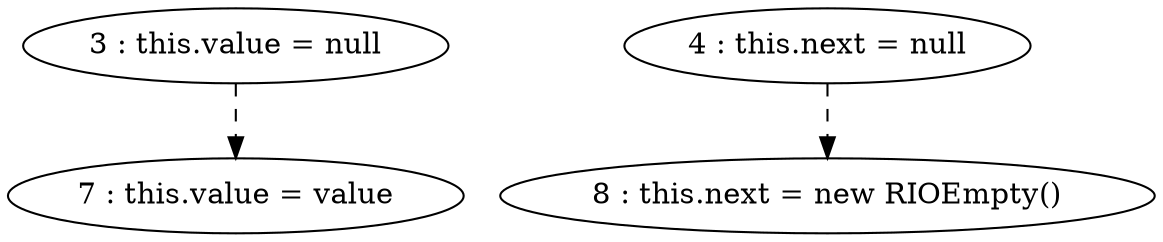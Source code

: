 digraph G {
"3 : this.value = null"
"3 : this.value = null" -> "7 : this.value = value" [style=dashed]
"4 : this.next = null"
"4 : this.next = null" -> "8 : this.next = new RIOEmpty()" [style=dashed]
"7 : this.value = value"
"8 : this.next = new RIOEmpty()"
}